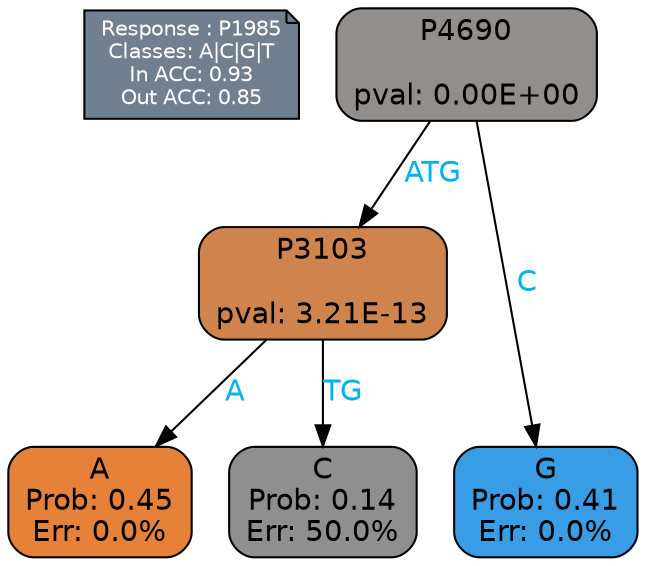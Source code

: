 digraph Tree {
node [shape=box, style="filled, rounded", color="black", fontname=helvetica] ;
graph [ranksep=equally, splines=polylines, bgcolor=transparent, dpi=600] ;
edge [fontname=helvetica] ;
LEGEND [label="Response : P1985
Classes: A|C|G|T
In ACC: 0.93
Out ACC: 0.85
",shape=note,align=left,style=filled,fillcolor="slategray",fontcolor="white",fontsize=10];1 [label="P4690

pval: 0.00E+00", fillcolor="#928e8b"] ;
2 [label="P3103

pval: 3.21E-13", fillcolor="#d0844d"] ;
3 [label="A
Prob: 0.45
Err: 0.0%", fillcolor="#e58139"] ;
4 [label="C
Prob: 0.14
Err: 50.0%", fillcolor="#8f8f8f"] ;
5 [label="G
Prob: 0.41
Err: 0.0%", fillcolor="#399de5"] ;
1 -> 2 [label="ATG",fontcolor=deepskyblue2] ;
1 -> 5 [label="C",fontcolor=deepskyblue2] ;
2 -> 3 [label="A",fontcolor=deepskyblue2] ;
2 -> 4 [label="TG",fontcolor=deepskyblue2] ;
{rank = same; 3;4;5;}{rank = same; LEGEND;1;}}